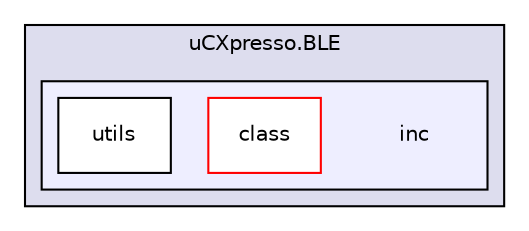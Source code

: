 digraph "inc" {
  compound=true
  node [ fontsize="10", fontname="Helvetica"];
  edge [ labelfontsize="10", labelfontname="Helvetica"];
  subgraph clusterdir_89b485e3174b4ad30c1cd4b50a79dec9 {
    graph [ bgcolor="#ddddee", pencolor="black", label="uCXpresso.BLE" fontname="Helvetica", fontsize="10", URL="dir_89b485e3174b4ad30c1cd4b50a79dec9.html"]
  subgraph clusterdir_ef35519cefd621f663612ebad34cbfc9 {
    graph [ bgcolor="#eeeeff", pencolor="black", label="" URL="dir_ef35519cefd621f663612ebad34cbfc9.html"];
    dir_ef35519cefd621f663612ebad34cbfc9 [shape=plaintext label="inc"];
    dir_23b8956a4518e3beec6402c1bb795b19 [shape=box label="class" color="red" fillcolor="white" style="filled" URL="dir_23b8956a4518e3beec6402c1bb795b19.html"];
    dir_578d7caf96c66651f62012e5d8e5c86f [shape=box label="utils" color="black" fillcolor="white" style="filled" URL="dir_578d7caf96c66651f62012e5d8e5c86f.html"];
  }
  }
}
